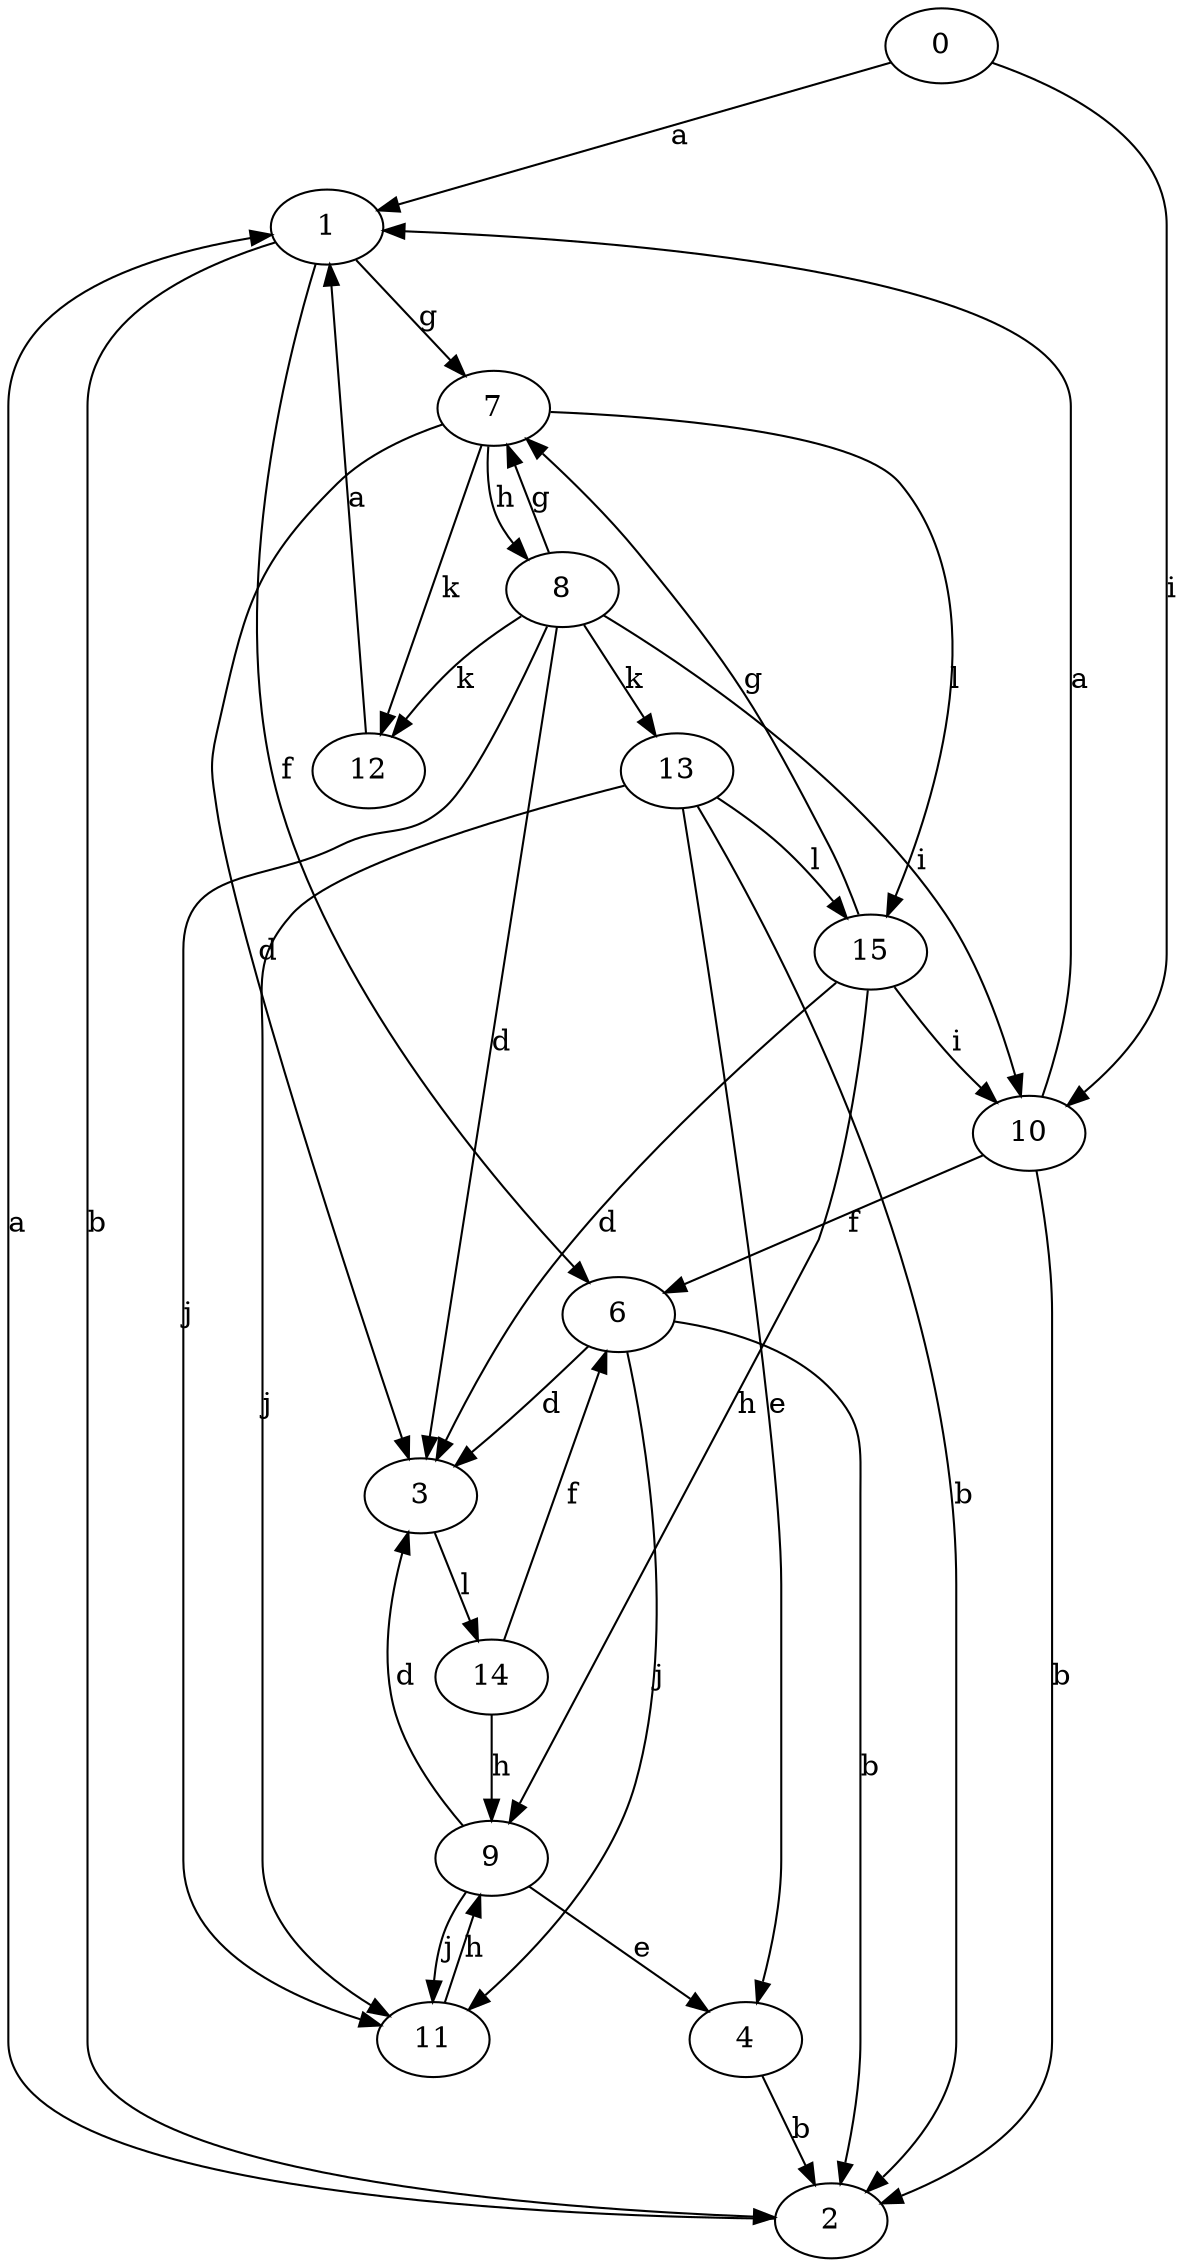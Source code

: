 strict digraph  {
0;
1;
2;
3;
4;
6;
7;
8;
9;
10;
11;
12;
13;
14;
15;
0 -> 1  [label=a];
0 -> 10  [label=i];
1 -> 2  [label=b];
1 -> 6  [label=f];
1 -> 7  [label=g];
2 -> 1  [label=a];
3 -> 14  [label=l];
4 -> 2  [label=b];
6 -> 2  [label=b];
6 -> 3  [label=d];
6 -> 11  [label=j];
7 -> 3  [label=d];
7 -> 8  [label=h];
7 -> 12  [label=k];
7 -> 15  [label=l];
8 -> 3  [label=d];
8 -> 7  [label=g];
8 -> 10  [label=i];
8 -> 11  [label=j];
8 -> 12  [label=k];
8 -> 13  [label=k];
9 -> 3  [label=d];
9 -> 4  [label=e];
9 -> 11  [label=j];
10 -> 1  [label=a];
10 -> 2  [label=b];
10 -> 6  [label=f];
11 -> 9  [label=h];
12 -> 1  [label=a];
13 -> 2  [label=b];
13 -> 4  [label=e];
13 -> 11  [label=j];
13 -> 15  [label=l];
14 -> 6  [label=f];
14 -> 9  [label=h];
15 -> 3  [label=d];
15 -> 7  [label=g];
15 -> 9  [label=h];
15 -> 10  [label=i];
}
